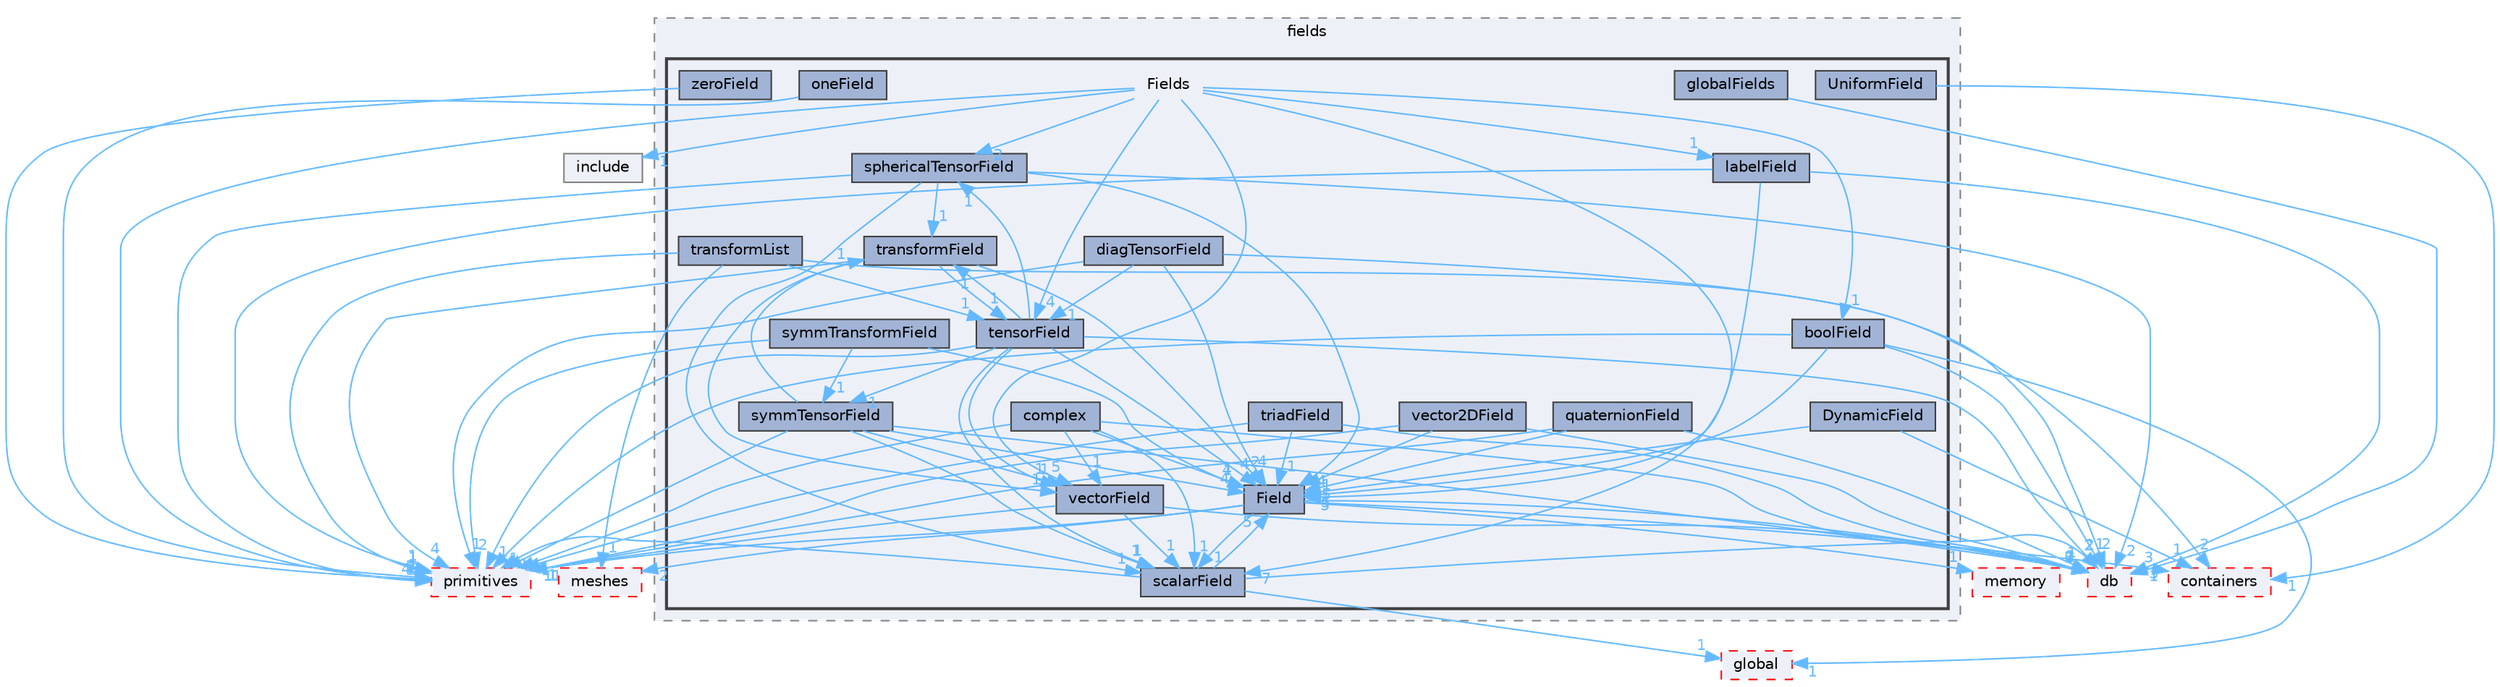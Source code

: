 digraph "src/OpenFOAM/fields/Fields"
{
 // LATEX_PDF_SIZE
  bgcolor="transparent";
  edge [fontname=Helvetica,fontsize=10,labelfontname=Helvetica,labelfontsize=10];
  node [fontname=Helvetica,fontsize=10,shape=box,height=0.2,width=0.4];
  compound=true
  subgraph clusterdir_962442b8f989d5529fab5e0f0e4ffb74 {
    graph [ bgcolor="#edf0f7", pencolor="grey50", label="fields", fontname=Helvetica,fontsize=10 style="filled,dashed", URL="dir_962442b8f989d5529fab5e0f0e4ffb74.html",tooltip=""]
  subgraph clusterdir_7d364942a13d3ce50f6681364b448a98 {
    graph [ bgcolor="#edf0f7", pencolor="grey25", label="", fontname=Helvetica,fontsize=10 style="filled,bold", URL="dir_7d364942a13d3ce50f6681364b448a98.html",tooltip=""]
    dir_7d364942a13d3ce50f6681364b448a98 [shape=plaintext, label="Fields"];
  dir_03a41c4671fd32e991e7ec03e50264a3 [label="boolField", fillcolor="#a2b4d6", color="grey25", style="filled", URL="dir_03a41c4671fd32e991e7ec03e50264a3.html",tooltip=""];
  dir_6dca6f2dd928b32fa2b03d19e30848b5 [label="complex", fillcolor="#a2b4d6", color="grey25", style="filled", URL="dir_6dca6f2dd928b32fa2b03d19e30848b5.html",tooltip=""];
  dir_62121045496432322c34e84039d5b7cd [label="diagTensorField", fillcolor="#a2b4d6", color="grey25", style="filled", URL="dir_62121045496432322c34e84039d5b7cd.html",tooltip=""];
  dir_31754b2603bb2edaa3a03526c7ab2522 [label="DynamicField", fillcolor="#a2b4d6", color="grey25", style="filled", URL="dir_31754b2603bb2edaa3a03526c7ab2522.html",tooltip=""];
  dir_4ebd9bc21e2e523c28661f024575b5ba [label="Field", fillcolor="#a2b4d6", color="grey25", style="filled", URL="dir_4ebd9bc21e2e523c28661f024575b5ba.html",tooltip=""];
  dir_2c8ff4d901b4f490b2e6759ce04a94b0 [label="globalFields", fillcolor="#a2b4d6", color="grey25", style="filled", URL="dir_2c8ff4d901b4f490b2e6759ce04a94b0.html",tooltip=""];
  dir_3a2ce2d91cacc719bd292bc00f4f4fdc [label="labelField", fillcolor="#a2b4d6", color="grey25", style="filled", URL="dir_3a2ce2d91cacc719bd292bc00f4f4fdc.html",tooltip=""];
  dir_5718630047c985607498c39650e1871d [label="oneField", fillcolor="#a2b4d6", color="grey25", style="filled", URL="dir_5718630047c985607498c39650e1871d.html",tooltip=""];
  dir_e274d0fcfe8848c811df6b2a497dcb01 [label="quaternionField", fillcolor="#a2b4d6", color="grey25", style="filled", URL="dir_e274d0fcfe8848c811df6b2a497dcb01.html",tooltip=""];
  dir_b42389b3b00332abd8b13e71b76b692b [label="scalarField", fillcolor="#a2b4d6", color="grey25", style="filled", URL="dir_b42389b3b00332abd8b13e71b76b692b.html",tooltip=""];
  dir_37dd404a63ef74f7b47a102c46dbe3e2 [label="sphericalTensorField", fillcolor="#a2b4d6", color="grey25", style="filled", URL="dir_37dd404a63ef74f7b47a102c46dbe3e2.html",tooltip=""];
  dir_005196fc1fbfc964c6c8f9723b2aa3fd [label="symmTensorField", fillcolor="#a2b4d6", color="grey25", style="filled", URL="dir_005196fc1fbfc964c6c8f9723b2aa3fd.html",tooltip=""];
  dir_204aca48020e1d6549c23fa4beb8443e [label="symmTransformField", fillcolor="#a2b4d6", color="grey25", style="filled", URL="dir_204aca48020e1d6549c23fa4beb8443e.html",tooltip=""];
  dir_fe5a7119b7dd2e92befa9538505ddef8 [label="tensorField", fillcolor="#a2b4d6", color="grey25", style="filled", URL="dir_fe5a7119b7dd2e92befa9538505ddef8.html",tooltip=""];
  dir_85895b1330cd43ea2abb27d8de109280 [label="transformField", fillcolor="#a2b4d6", color="grey25", style="filled", URL="dir_85895b1330cd43ea2abb27d8de109280.html",tooltip=""];
  dir_635fc40a0fc46dd40d36d85fadd412b4 [label="transformList", fillcolor="#a2b4d6", color="grey25", style="filled", URL="dir_635fc40a0fc46dd40d36d85fadd412b4.html",tooltip=""];
  dir_68c70ca47985b6a76f012a0b9d9f456d [label="triadField", fillcolor="#a2b4d6", color="grey25", style="filled", URL="dir_68c70ca47985b6a76f012a0b9d9f456d.html",tooltip=""];
  dir_8e8b3a2ae0e5a7f8f74b09c6aabe1d64 [label="UniformField", fillcolor="#a2b4d6", color="grey25", style="filled", URL="dir_8e8b3a2ae0e5a7f8f74b09c6aabe1d64.html",tooltip=""];
  dir_61ecadc929e04b3c69d2e0148f572ac5 [label="vector2DField", fillcolor="#a2b4d6", color="grey25", style="filled", URL="dir_61ecadc929e04b3c69d2e0148f572ac5.html",tooltip=""];
  dir_32d314b03cb523b72936efcc9d0918ac [label="vectorField", fillcolor="#a2b4d6", color="grey25", style="filled", URL="dir_32d314b03cb523b72936efcc9d0918ac.html",tooltip=""];
  dir_d8c1444d0105358aa27f42fe7eaf8f93 [label="zeroField", fillcolor="#a2b4d6", color="grey25", style="filled", URL="dir_d8c1444d0105358aa27f42fe7eaf8f93.html",tooltip=""];
  }
  }
  dir_19d0872053bde092be81d7fe3f56cbf7 [label="containers", fillcolor="#edf0f7", color="red", style="filled,dashed", URL="dir_19d0872053bde092be81d7fe3f56cbf7.html",tooltip=""];
  dir_385a22dcc2f7120acb0f1a7a832b3b8d [label="memory", fillcolor="#edf0f7", color="red", style="filled,dashed", URL="dir_385a22dcc2f7120acb0f1a7a832b3b8d.html",tooltip=""];
  dir_3e50f45338116b169052b428016851aa [label="primitives", fillcolor="#edf0f7", color="red", style="filled,dashed", URL="dir_3e50f45338116b169052b428016851aa.html",tooltip=""];
  dir_63c634f7a7cfd679ac26c67fb30fc32f [label="db", fillcolor="#edf0f7", color="red", style="filled,dashed", URL="dir_63c634f7a7cfd679ac26c67fb30fc32f.html",tooltip=""];
  dir_8583492183f4d27c76555f8f333dd07b [label="global", fillcolor="#edf0f7", color="red", style="filled,dashed", URL="dir_8583492183f4d27c76555f8f333dd07b.html",tooltip=""];
  dir_aa2423979fb45fc41c393a5db370ab21 [label="meshes", fillcolor="#edf0f7", color="red", style="filled,dashed", URL="dir_aa2423979fb45fc41c393a5db370ab21.html",tooltip=""];
  dir_e954e9f5966bc1c681a414ec8bd0ee15 [label="include", fillcolor="#edf0f7", color="grey50", style="filled", URL="dir_e954e9f5966bc1c681a414ec8bd0ee15.html",tooltip=""];
  dir_7d364942a13d3ce50f6681364b448a98->dir_03a41c4671fd32e991e7ec03e50264a3 [headlabel="1", labeldistance=1.5 headhref="dir_001336_000316.html" href="dir_001336_000316.html" color="steelblue1" fontcolor="steelblue1"];
  dir_7d364942a13d3ce50f6681364b448a98->dir_32d314b03cb523b72936efcc9d0918ac [headlabel="5", labeldistance=1.5 headhref="dir_001336_004261.html" href="dir_001336_004261.html" color="steelblue1" fontcolor="steelblue1"];
  dir_7d364942a13d3ce50f6681364b448a98->dir_37dd404a63ef74f7b47a102c46dbe3e2 [headlabel="2", labeldistance=1.5 headhref="dir_001336_003709.html" href="dir_001336_003709.html" color="steelblue1" fontcolor="steelblue1"];
  dir_7d364942a13d3ce50f6681364b448a98->dir_3a2ce2d91cacc719bd292bc00f4f4fdc [headlabel="1", labeldistance=1.5 headhref="dir_001336_002059.html" href="dir_001336_002059.html" color="steelblue1" fontcolor="steelblue1"];
  dir_7d364942a13d3ce50f6681364b448a98->dir_3e50f45338116b169052b428016851aa [headlabel="46", labeldistance=1.5 headhref="dir_001336_003069.html" href="dir_001336_003069.html" color="steelblue1" fontcolor="steelblue1"];
  dir_7d364942a13d3ce50f6681364b448a98->dir_b42389b3b00332abd8b13e71b76b692b [headlabel="7", labeldistance=1.5 headhref="dir_001336_003417.html" href="dir_001336_003417.html" color="steelblue1" fontcolor="steelblue1"];
  dir_7d364942a13d3ce50f6681364b448a98->dir_e954e9f5966bc1c681a414ec8bd0ee15 [headlabel="1", labeldistance=1.5 headhref="dir_001336_001804.html" href="dir_001336_001804.html" color="steelblue1" fontcolor="steelblue1"];
  dir_7d364942a13d3ce50f6681364b448a98->dir_fe5a7119b7dd2e92befa9538505ddef8 [headlabel="4", labeldistance=1.5 headhref="dir_001336_003984.html" href="dir_001336_003984.html" color="steelblue1" fontcolor="steelblue1"];
  dir_03a41c4671fd32e991e7ec03e50264a3->dir_3e50f45338116b169052b428016851aa [headlabel="1", labeldistance=1.5 headhref="dir_000316_003069.html" href="dir_000316_003069.html" color="steelblue1" fontcolor="steelblue1"];
  dir_03a41c4671fd32e991e7ec03e50264a3->dir_4ebd9bc21e2e523c28661f024575b5ba [headlabel="5", labeldistance=1.5 headhref="dir_000316_001319.html" href="dir_000316_001319.html" color="steelblue1" fontcolor="steelblue1"];
  dir_03a41c4671fd32e991e7ec03e50264a3->dir_63c634f7a7cfd679ac26c67fb30fc32f [headlabel="1", labeldistance=1.5 headhref="dir_000316_000817.html" href="dir_000316_000817.html" color="steelblue1" fontcolor="steelblue1"];
  dir_03a41c4671fd32e991e7ec03e50264a3->dir_8583492183f4d27c76555f8f333dd07b [headlabel="1", labeldistance=1.5 headhref="dir_000316_001645.html" href="dir_000316_001645.html" color="steelblue1" fontcolor="steelblue1"];
  dir_6dca6f2dd928b32fa2b03d19e30848b5->dir_32d314b03cb523b72936efcc9d0918ac [headlabel="1", labeldistance=1.5 headhref="dir_000570_004261.html" href="dir_000570_004261.html" color="steelblue1" fontcolor="steelblue1"];
  dir_6dca6f2dd928b32fa2b03d19e30848b5->dir_3e50f45338116b169052b428016851aa [headlabel="3", labeldistance=1.5 headhref="dir_000570_003069.html" href="dir_000570_003069.html" color="steelblue1" fontcolor="steelblue1"];
  dir_6dca6f2dd928b32fa2b03d19e30848b5->dir_4ebd9bc21e2e523c28661f024575b5ba [headlabel="4", labeldistance=1.5 headhref="dir_000570_001319.html" href="dir_000570_001319.html" color="steelblue1" fontcolor="steelblue1"];
  dir_6dca6f2dd928b32fa2b03d19e30848b5->dir_63c634f7a7cfd679ac26c67fb30fc32f [headlabel="2", labeldistance=1.5 headhref="dir_000570_000817.html" href="dir_000570_000817.html" color="steelblue1" fontcolor="steelblue1"];
  dir_6dca6f2dd928b32fa2b03d19e30848b5->dir_b42389b3b00332abd8b13e71b76b692b [headlabel="1", labeldistance=1.5 headhref="dir_000570_003417.html" href="dir_000570_003417.html" color="steelblue1" fontcolor="steelblue1"];
  dir_62121045496432322c34e84039d5b7cd->dir_3e50f45338116b169052b428016851aa [headlabel="1", labeldistance=1.5 headhref="dir_000911_003069.html" href="dir_000911_003069.html" color="steelblue1" fontcolor="steelblue1"];
  dir_62121045496432322c34e84039d5b7cd->dir_4ebd9bc21e2e523c28661f024575b5ba [headlabel="4", labeldistance=1.5 headhref="dir_000911_001319.html" href="dir_000911_001319.html" color="steelblue1" fontcolor="steelblue1"];
  dir_62121045496432322c34e84039d5b7cd->dir_63c634f7a7cfd679ac26c67fb30fc32f [headlabel="2", labeldistance=1.5 headhref="dir_000911_000817.html" href="dir_000911_000817.html" color="steelblue1" fontcolor="steelblue1"];
  dir_62121045496432322c34e84039d5b7cd->dir_fe5a7119b7dd2e92befa9538505ddef8 [headlabel="1", labeldistance=1.5 headhref="dir_000911_003984.html" href="dir_000911_003984.html" color="steelblue1" fontcolor="steelblue1"];
  dir_31754b2603bb2edaa3a03526c7ab2522->dir_19d0872053bde092be81d7fe3f56cbf7 [headlabel="1", labeldistance=1.5 headhref="dir_001076_000669.html" href="dir_001076_000669.html" color="steelblue1" fontcolor="steelblue1"];
  dir_31754b2603bb2edaa3a03526c7ab2522->dir_4ebd9bc21e2e523c28661f024575b5ba [headlabel="1", labeldistance=1.5 headhref="dir_001076_001319.html" href="dir_001076_001319.html" color="steelblue1" fontcolor="steelblue1"];
  dir_4ebd9bc21e2e523c28661f024575b5ba->dir_19d0872053bde092be81d7fe3f56cbf7 [headlabel="3", labeldistance=1.5 headhref="dir_001319_000669.html" href="dir_001319_000669.html" color="steelblue1" fontcolor="steelblue1"];
  dir_4ebd9bc21e2e523c28661f024575b5ba->dir_385a22dcc2f7120acb0f1a7a832b3b8d [headlabel="1", labeldistance=1.5 headhref="dir_001319_002352.html" href="dir_001319_002352.html" color="steelblue1" fontcolor="steelblue1"];
  dir_4ebd9bc21e2e523c28661f024575b5ba->dir_3e50f45338116b169052b428016851aa [headlabel="11", labeldistance=1.5 headhref="dir_001319_003069.html" href="dir_001319_003069.html" color="steelblue1" fontcolor="steelblue1"];
  dir_4ebd9bc21e2e523c28661f024575b5ba->dir_63c634f7a7cfd679ac26c67fb30fc32f [headlabel="6", labeldistance=1.5 headhref="dir_001319_000817.html" href="dir_001319_000817.html" color="steelblue1" fontcolor="steelblue1"];
  dir_4ebd9bc21e2e523c28661f024575b5ba->dir_aa2423979fb45fc41c393a5db370ab21 [headlabel="2", labeldistance=1.5 headhref="dir_001319_002368.html" href="dir_001319_002368.html" color="steelblue1" fontcolor="steelblue1"];
  dir_4ebd9bc21e2e523c28661f024575b5ba->dir_b42389b3b00332abd8b13e71b76b692b [headlabel="1", labeldistance=1.5 headhref="dir_001319_003417.html" href="dir_001319_003417.html" color="steelblue1" fontcolor="steelblue1"];
  dir_2c8ff4d901b4f490b2e6759ce04a94b0->dir_63c634f7a7cfd679ac26c67fb30fc32f [headlabel="1", labeldistance=1.5 headhref="dir_001647_000817.html" href="dir_001647_000817.html" color="steelblue1" fontcolor="steelblue1"];
  dir_3a2ce2d91cacc719bd292bc00f4f4fdc->dir_3e50f45338116b169052b428016851aa [headlabel="1", labeldistance=1.5 headhref="dir_002059_003069.html" href="dir_002059_003069.html" color="steelblue1" fontcolor="steelblue1"];
  dir_3a2ce2d91cacc719bd292bc00f4f4fdc->dir_4ebd9bc21e2e523c28661f024575b5ba [headlabel="5", labeldistance=1.5 headhref="dir_002059_001319.html" href="dir_002059_001319.html" color="steelblue1" fontcolor="steelblue1"];
  dir_3a2ce2d91cacc719bd292bc00f4f4fdc->dir_63c634f7a7cfd679ac26c67fb30fc32f [headlabel="3", labeldistance=1.5 headhref="dir_002059_000817.html" href="dir_002059_000817.html" color="steelblue1" fontcolor="steelblue1"];
  dir_5718630047c985607498c39650e1871d->dir_3e50f45338116b169052b428016851aa [headlabel="2", labeldistance=1.5 headhref="dir_002689_003069.html" href="dir_002689_003069.html" color="steelblue1" fontcolor="steelblue1"];
  dir_e274d0fcfe8848c811df6b2a497dcb01->dir_3e50f45338116b169052b428016851aa [headlabel="1", labeldistance=1.5 headhref="dir_003160_003069.html" href="dir_003160_003069.html" color="steelblue1" fontcolor="steelblue1"];
  dir_e274d0fcfe8848c811df6b2a497dcb01->dir_4ebd9bc21e2e523c28661f024575b5ba [headlabel="5", labeldistance=1.5 headhref="dir_003160_001319.html" href="dir_003160_001319.html" color="steelblue1" fontcolor="steelblue1"];
  dir_e274d0fcfe8848c811df6b2a497dcb01->dir_63c634f7a7cfd679ac26c67fb30fc32f [headlabel="1", labeldistance=1.5 headhref="dir_003160_000817.html" href="dir_003160_000817.html" color="steelblue1" fontcolor="steelblue1"];
  dir_b42389b3b00332abd8b13e71b76b692b->dir_3e50f45338116b169052b428016851aa [headlabel="1", labeldistance=1.5 headhref="dir_003417_003069.html" href="dir_003417_003069.html" color="steelblue1" fontcolor="steelblue1"];
  dir_b42389b3b00332abd8b13e71b76b692b->dir_4ebd9bc21e2e523c28661f024575b5ba [headlabel="5", labeldistance=1.5 headhref="dir_003417_001319.html" href="dir_003417_001319.html" color="steelblue1" fontcolor="steelblue1"];
  dir_b42389b3b00332abd8b13e71b76b692b->dir_63c634f7a7cfd679ac26c67fb30fc32f [headlabel="2", labeldistance=1.5 headhref="dir_003417_000817.html" href="dir_003417_000817.html" color="steelblue1" fontcolor="steelblue1"];
  dir_b42389b3b00332abd8b13e71b76b692b->dir_8583492183f4d27c76555f8f333dd07b [headlabel="1", labeldistance=1.5 headhref="dir_003417_001645.html" href="dir_003417_001645.html" color="steelblue1" fontcolor="steelblue1"];
  dir_37dd404a63ef74f7b47a102c46dbe3e2->dir_3e50f45338116b169052b428016851aa [headlabel="1", labeldistance=1.5 headhref="dir_003709_003069.html" href="dir_003709_003069.html" color="steelblue1" fontcolor="steelblue1"];
  dir_37dd404a63ef74f7b47a102c46dbe3e2->dir_4ebd9bc21e2e523c28661f024575b5ba [headlabel="4", labeldistance=1.5 headhref="dir_003709_001319.html" href="dir_003709_001319.html" color="steelblue1" fontcolor="steelblue1"];
  dir_37dd404a63ef74f7b47a102c46dbe3e2->dir_63c634f7a7cfd679ac26c67fb30fc32f [headlabel="2", labeldistance=1.5 headhref="dir_003709_000817.html" href="dir_003709_000817.html" color="steelblue1" fontcolor="steelblue1"];
  dir_37dd404a63ef74f7b47a102c46dbe3e2->dir_85895b1330cd43ea2abb27d8de109280 [headlabel="1", labeldistance=1.5 headhref="dir_003709_004101.html" href="dir_003709_004101.html" color="steelblue1" fontcolor="steelblue1"];
  dir_37dd404a63ef74f7b47a102c46dbe3e2->dir_b42389b3b00332abd8b13e71b76b692b [headlabel="1", labeldistance=1.5 headhref="dir_003709_003417.html" href="dir_003709_003417.html" color="steelblue1" fontcolor="steelblue1"];
  dir_005196fc1fbfc964c6c8f9723b2aa3fd->dir_32d314b03cb523b72936efcc9d0918ac [headlabel="1", labeldistance=1.5 headhref="dir_003934_004261.html" href="dir_003934_004261.html" color="steelblue1" fontcolor="steelblue1"];
  dir_005196fc1fbfc964c6c8f9723b2aa3fd->dir_3e50f45338116b169052b428016851aa [headlabel="3", labeldistance=1.5 headhref="dir_003934_003069.html" href="dir_003934_003069.html" color="steelblue1" fontcolor="steelblue1"];
  dir_005196fc1fbfc964c6c8f9723b2aa3fd->dir_4ebd9bc21e2e523c28661f024575b5ba [headlabel="4", labeldistance=1.5 headhref="dir_003934_001319.html" href="dir_003934_001319.html" color="steelblue1" fontcolor="steelblue1"];
  dir_005196fc1fbfc964c6c8f9723b2aa3fd->dir_63c634f7a7cfd679ac26c67fb30fc32f [headlabel="2", labeldistance=1.5 headhref="dir_003934_000817.html" href="dir_003934_000817.html" color="steelblue1" fontcolor="steelblue1"];
  dir_005196fc1fbfc964c6c8f9723b2aa3fd->dir_85895b1330cd43ea2abb27d8de109280 [headlabel="1", labeldistance=1.5 headhref="dir_003934_004101.html" href="dir_003934_004101.html" color="steelblue1" fontcolor="steelblue1"];
  dir_005196fc1fbfc964c6c8f9723b2aa3fd->dir_b42389b3b00332abd8b13e71b76b692b [headlabel="1", labeldistance=1.5 headhref="dir_003934_003417.html" href="dir_003934_003417.html" color="steelblue1" fontcolor="steelblue1"];
  dir_204aca48020e1d6549c23fa4beb8443e->dir_005196fc1fbfc964c6c8f9723b2aa3fd [headlabel="1", labeldistance=1.5 headhref="dir_003936_003934.html" href="dir_003936_003934.html" color="steelblue1" fontcolor="steelblue1"];
  dir_204aca48020e1d6549c23fa4beb8443e->dir_3e50f45338116b169052b428016851aa [headlabel="2", labeldistance=1.5 headhref="dir_003936_003069.html" href="dir_003936_003069.html" color="steelblue1" fontcolor="steelblue1"];
  dir_204aca48020e1d6549c23fa4beb8443e->dir_4ebd9bc21e2e523c28661f024575b5ba [headlabel="1", labeldistance=1.5 headhref="dir_003936_001319.html" href="dir_003936_001319.html" color="steelblue1" fontcolor="steelblue1"];
  dir_fe5a7119b7dd2e92befa9538505ddef8->dir_005196fc1fbfc964c6c8f9723b2aa3fd [headlabel="1", labeldistance=1.5 headhref="dir_003984_003934.html" href="dir_003984_003934.html" color="steelblue1" fontcolor="steelblue1"];
  dir_fe5a7119b7dd2e92befa9538505ddef8->dir_32d314b03cb523b72936efcc9d0918ac [headlabel="1", labeldistance=1.5 headhref="dir_003984_004261.html" href="dir_003984_004261.html" color="steelblue1" fontcolor="steelblue1"];
  dir_fe5a7119b7dd2e92befa9538505ddef8->dir_37dd404a63ef74f7b47a102c46dbe3e2 [headlabel="1", labeldistance=1.5 headhref="dir_003984_003709.html" href="dir_003984_003709.html" color="steelblue1" fontcolor="steelblue1"];
  dir_fe5a7119b7dd2e92befa9538505ddef8->dir_3e50f45338116b169052b428016851aa [headlabel="1", labeldistance=1.5 headhref="dir_003984_003069.html" href="dir_003984_003069.html" color="steelblue1" fontcolor="steelblue1"];
  dir_fe5a7119b7dd2e92befa9538505ddef8->dir_4ebd9bc21e2e523c28661f024575b5ba [headlabel="4", labeldistance=1.5 headhref="dir_003984_001319.html" href="dir_003984_001319.html" color="steelblue1" fontcolor="steelblue1"];
  dir_fe5a7119b7dd2e92befa9538505ddef8->dir_63c634f7a7cfd679ac26c67fb30fc32f [headlabel="2", labeldistance=1.5 headhref="dir_003984_000817.html" href="dir_003984_000817.html" color="steelblue1" fontcolor="steelblue1"];
  dir_fe5a7119b7dd2e92befa9538505ddef8->dir_85895b1330cd43ea2abb27d8de109280 [headlabel="1", labeldistance=1.5 headhref="dir_003984_004101.html" href="dir_003984_004101.html" color="steelblue1" fontcolor="steelblue1"];
  dir_fe5a7119b7dd2e92befa9538505ddef8->dir_b42389b3b00332abd8b13e71b76b692b [headlabel="1", labeldistance=1.5 headhref="dir_003984_003417.html" href="dir_003984_003417.html" color="steelblue1" fontcolor="steelblue1"];
  dir_85895b1330cd43ea2abb27d8de109280->dir_32d314b03cb523b72936efcc9d0918ac [headlabel="1", labeldistance=1.5 headhref="dir_004101_004261.html" href="dir_004101_004261.html" color="steelblue1" fontcolor="steelblue1"];
  dir_85895b1330cd43ea2abb27d8de109280->dir_3e50f45338116b169052b428016851aa [headlabel="4", labeldistance=1.5 headhref="dir_004101_003069.html" href="dir_004101_003069.html" color="steelblue1" fontcolor="steelblue1"];
  dir_85895b1330cd43ea2abb27d8de109280->dir_4ebd9bc21e2e523c28661f024575b5ba [headlabel="2", labeldistance=1.5 headhref="dir_004101_001319.html" href="dir_004101_001319.html" color="steelblue1" fontcolor="steelblue1"];
  dir_85895b1330cd43ea2abb27d8de109280->dir_fe5a7119b7dd2e92befa9538505ddef8 [headlabel="1", labeldistance=1.5 headhref="dir_004101_003984.html" href="dir_004101_003984.html" color="steelblue1" fontcolor="steelblue1"];
  dir_635fc40a0fc46dd40d36d85fadd412b4->dir_19d0872053bde092be81d7fe3f56cbf7 [headlabel="2", labeldistance=1.5 headhref="dir_004104_000669.html" href="dir_004104_000669.html" color="steelblue1" fontcolor="steelblue1"];
  dir_635fc40a0fc46dd40d36d85fadd412b4->dir_3e50f45338116b169052b428016851aa [headlabel="1", labeldistance=1.5 headhref="dir_004104_003069.html" href="dir_004104_003069.html" color="steelblue1" fontcolor="steelblue1"];
  dir_635fc40a0fc46dd40d36d85fadd412b4->dir_aa2423979fb45fc41c393a5db370ab21 [headlabel="1", labeldistance=1.5 headhref="dir_004104_002368.html" href="dir_004104_002368.html" color="steelblue1" fontcolor="steelblue1"];
  dir_635fc40a0fc46dd40d36d85fadd412b4->dir_fe5a7119b7dd2e92befa9538505ddef8 [headlabel="1", labeldistance=1.5 headhref="dir_004104_003984.html" href="dir_004104_003984.html" color="steelblue1" fontcolor="steelblue1"];
  dir_68c70ca47985b6a76f012a0b9d9f456d->dir_3e50f45338116b169052b428016851aa [headlabel="1", labeldistance=1.5 headhref="dir_004117_003069.html" href="dir_004117_003069.html" color="steelblue1" fontcolor="steelblue1"];
  dir_68c70ca47985b6a76f012a0b9d9f456d->dir_4ebd9bc21e2e523c28661f024575b5ba [headlabel="1", labeldistance=1.5 headhref="dir_004117_001319.html" href="dir_004117_001319.html" color="steelblue1" fontcolor="steelblue1"];
  dir_68c70ca47985b6a76f012a0b9d9f456d->dir_63c634f7a7cfd679ac26c67fb30fc32f [headlabel="1", labeldistance=1.5 headhref="dir_004117_000817.html" href="dir_004117_000817.html" color="steelblue1" fontcolor="steelblue1"];
  dir_8e8b3a2ae0e5a7f8f74b09c6aabe1d64->dir_19d0872053bde092be81d7fe3f56cbf7 [headlabel="1", labeldistance=1.5 headhref="dir_004209_000669.html" href="dir_004209_000669.html" color="steelblue1" fontcolor="steelblue1"];
  dir_61ecadc929e04b3c69d2e0148f572ac5->dir_3e50f45338116b169052b428016851aa [headlabel="1", labeldistance=1.5 headhref="dir_004260_003069.html" href="dir_004260_003069.html" color="steelblue1" fontcolor="steelblue1"];
  dir_61ecadc929e04b3c69d2e0148f572ac5->dir_4ebd9bc21e2e523c28661f024575b5ba [headlabel="1", labeldistance=1.5 headhref="dir_004260_001319.html" href="dir_004260_001319.html" color="steelblue1" fontcolor="steelblue1"];
  dir_61ecadc929e04b3c69d2e0148f572ac5->dir_63c634f7a7cfd679ac26c67fb30fc32f [headlabel="2", labeldistance=1.5 headhref="dir_004260_000817.html" href="dir_004260_000817.html" color="steelblue1" fontcolor="steelblue1"];
  dir_32d314b03cb523b72936efcc9d0918ac->dir_3e50f45338116b169052b428016851aa [headlabel="1", labeldistance=1.5 headhref="dir_004261_003069.html" href="dir_004261_003069.html" color="steelblue1" fontcolor="steelblue1"];
  dir_32d314b03cb523b72936efcc9d0918ac->dir_63c634f7a7cfd679ac26c67fb30fc32f [headlabel="2", labeldistance=1.5 headhref="dir_004261_000817.html" href="dir_004261_000817.html" color="steelblue1" fontcolor="steelblue1"];
  dir_32d314b03cb523b72936efcc9d0918ac->dir_b42389b3b00332abd8b13e71b76b692b [headlabel="1", labeldistance=1.5 headhref="dir_004261_003417.html" href="dir_004261_003417.html" color="steelblue1" fontcolor="steelblue1"];
  dir_d8c1444d0105358aa27f42fe7eaf8f93->dir_3e50f45338116b169052b428016851aa [headlabel="2", labeldistance=1.5 headhref="dir_004450_003069.html" href="dir_004450_003069.html" color="steelblue1" fontcolor="steelblue1"];
}
